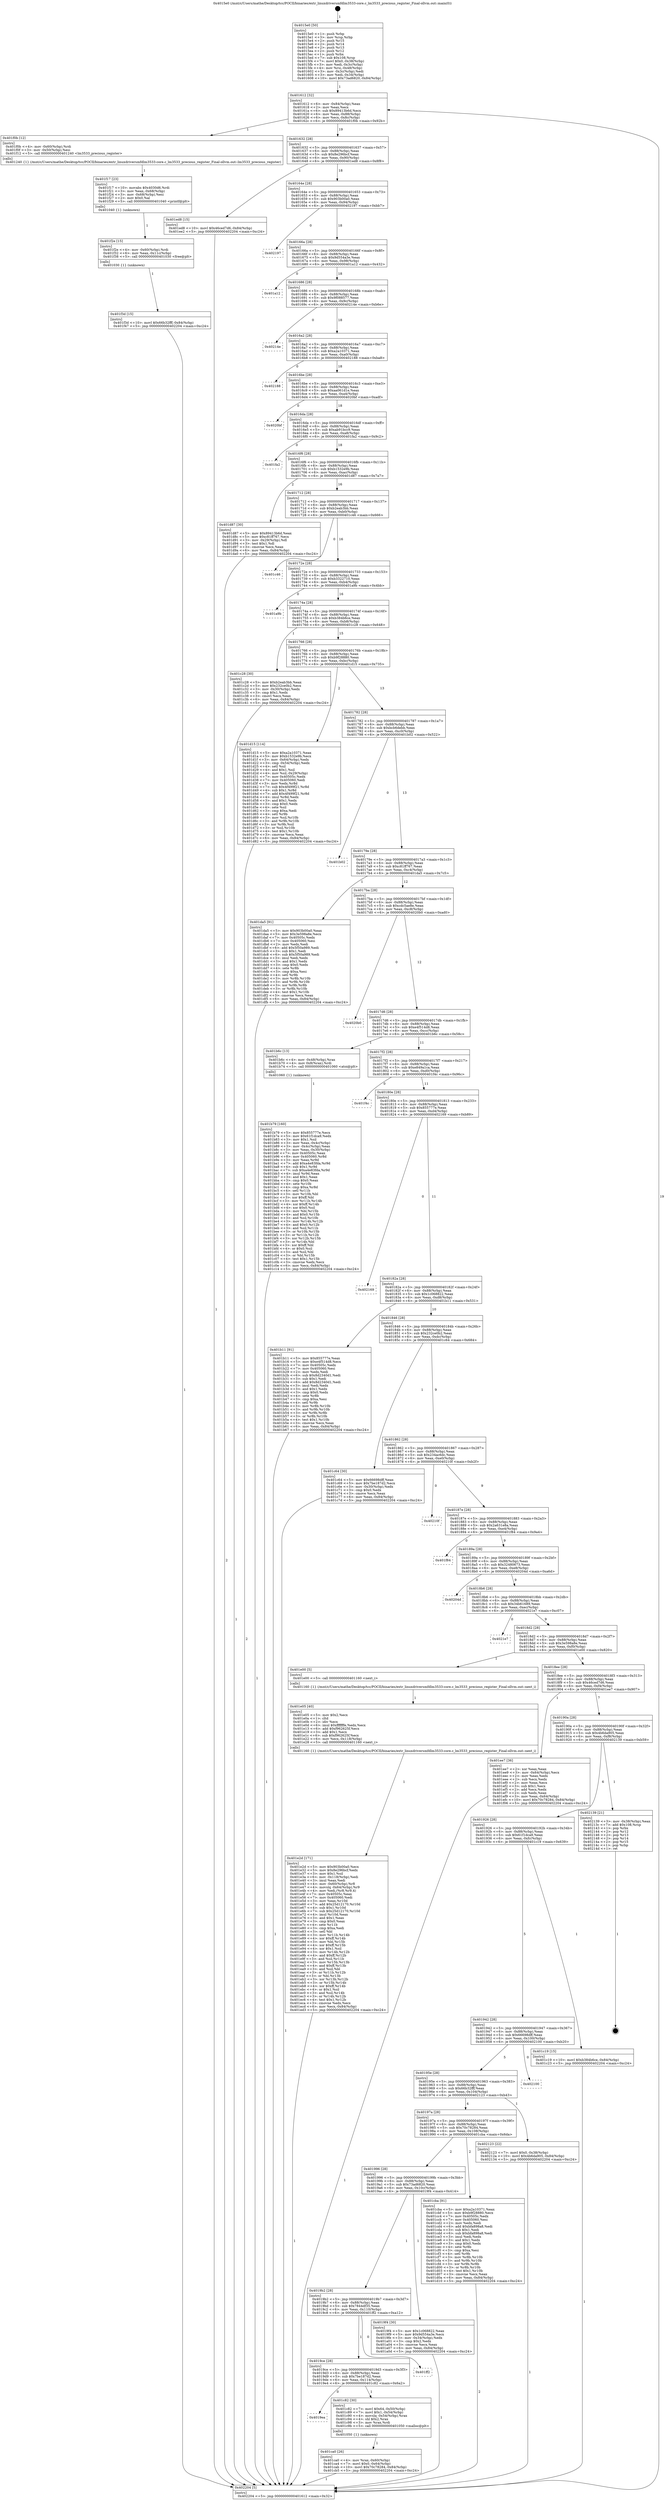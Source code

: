 digraph "0x4015e0" {
  label = "0x4015e0 (/mnt/c/Users/mathe/Desktop/tcc/POCII/binaries/extr_linuxdriversmfdlm3533-core.c_lm3533_precious_register_Final-ollvm.out::main(0))"
  labelloc = "t"
  node[shape=record]

  Entry [label="",width=0.3,height=0.3,shape=circle,fillcolor=black,style=filled]
  "0x401612" [label="{
     0x401612 [32]\l
     | [instrs]\l
     &nbsp;&nbsp;0x401612 \<+6\>: mov -0x84(%rbp),%eax\l
     &nbsp;&nbsp;0x401618 \<+2\>: mov %eax,%ecx\l
     &nbsp;&nbsp;0x40161a \<+6\>: sub $0x89413b6d,%ecx\l
     &nbsp;&nbsp;0x401620 \<+6\>: mov %eax,-0x88(%rbp)\l
     &nbsp;&nbsp;0x401626 \<+6\>: mov %ecx,-0x8c(%rbp)\l
     &nbsp;&nbsp;0x40162c \<+6\>: je 0000000000401f0b \<main+0x92b\>\l
  }"]
  "0x401f0b" [label="{
     0x401f0b [12]\l
     | [instrs]\l
     &nbsp;&nbsp;0x401f0b \<+4\>: mov -0x60(%rbp),%rdi\l
     &nbsp;&nbsp;0x401f0f \<+3\>: mov -0x50(%rbp),%esi\l
     &nbsp;&nbsp;0x401f12 \<+5\>: call 0000000000401240 \<lm3533_precious_register\>\l
     | [calls]\l
     &nbsp;&nbsp;0x401240 \{1\} (/mnt/c/Users/mathe/Desktop/tcc/POCII/binaries/extr_linuxdriversmfdlm3533-core.c_lm3533_precious_register_Final-ollvm.out::lm3533_precious_register)\l
  }"]
  "0x401632" [label="{
     0x401632 [28]\l
     | [instrs]\l
     &nbsp;&nbsp;0x401632 \<+5\>: jmp 0000000000401637 \<main+0x57\>\l
     &nbsp;&nbsp;0x401637 \<+6\>: mov -0x88(%rbp),%eax\l
     &nbsp;&nbsp;0x40163d \<+5\>: sub $0x8e296bcf,%eax\l
     &nbsp;&nbsp;0x401642 \<+6\>: mov %eax,-0x90(%rbp)\l
     &nbsp;&nbsp;0x401648 \<+6\>: je 0000000000401ed8 \<main+0x8f8\>\l
  }"]
  Exit [label="",width=0.3,height=0.3,shape=circle,fillcolor=black,style=filled,peripheries=2]
  "0x401ed8" [label="{
     0x401ed8 [15]\l
     | [instrs]\l
     &nbsp;&nbsp;0x401ed8 \<+10\>: movl $0x46ced7d6,-0x84(%rbp)\l
     &nbsp;&nbsp;0x401ee2 \<+5\>: jmp 0000000000402204 \<main+0xc24\>\l
  }"]
  "0x40164e" [label="{
     0x40164e [28]\l
     | [instrs]\l
     &nbsp;&nbsp;0x40164e \<+5\>: jmp 0000000000401653 \<main+0x73\>\l
     &nbsp;&nbsp;0x401653 \<+6\>: mov -0x88(%rbp),%eax\l
     &nbsp;&nbsp;0x401659 \<+5\>: sub $0x903b00a0,%eax\l
     &nbsp;&nbsp;0x40165e \<+6\>: mov %eax,-0x94(%rbp)\l
     &nbsp;&nbsp;0x401664 \<+6\>: je 0000000000402197 \<main+0xbb7\>\l
  }"]
  "0x401f3d" [label="{
     0x401f3d [15]\l
     | [instrs]\l
     &nbsp;&nbsp;0x401f3d \<+10\>: movl $0x66b32fff,-0x84(%rbp)\l
     &nbsp;&nbsp;0x401f47 \<+5\>: jmp 0000000000402204 \<main+0xc24\>\l
  }"]
  "0x402197" [label="{
     0x402197\l
  }", style=dashed]
  "0x40166a" [label="{
     0x40166a [28]\l
     | [instrs]\l
     &nbsp;&nbsp;0x40166a \<+5\>: jmp 000000000040166f \<main+0x8f\>\l
     &nbsp;&nbsp;0x40166f \<+6\>: mov -0x88(%rbp),%eax\l
     &nbsp;&nbsp;0x401675 \<+5\>: sub $0x9d554a3e,%eax\l
     &nbsp;&nbsp;0x40167a \<+6\>: mov %eax,-0x98(%rbp)\l
     &nbsp;&nbsp;0x401680 \<+6\>: je 0000000000401a12 \<main+0x432\>\l
  }"]
  "0x401f2e" [label="{
     0x401f2e [15]\l
     | [instrs]\l
     &nbsp;&nbsp;0x401f2e \<+4\>: mov -0x60(%rbp),%rdi\l
     &nbsp;&nbsp;0x401f32 \<+6\>: mov %eax,-0x11c(%rbp)\l
     &nbsp;&nbsp;0x401f38 \<+5\>: call 0000000000401030 \<free@plt\>\l
     | [calls]\l
     &nbsp;&nbsp;0x401030 \{1\} (unknown)\l
  }"]
  "0x401a12" [label="{
     0x401a12\l
  }", style=dashed]
  "0x401686" [label="{
     0x401686 [28]\l
     | [instrs]\l
     &nbsp;&nbsp;0x401686 \<+5\>: jmp 000000000040168b \<main+0xab\>\l
     &nbsp;&nbsp;0x40168b \<+6\>: mov -0x88(%rbp),%eax\l
     &nbsp;&nbsp;0x401691 \<+5\>: sub $0x9f088577,%eax\l
     &nbsp;&nbsp;0x401696 \<+6\>: mov %eax,-0x9c(%rbp)\l
     &nbsp;&nbsp;0x40169c \<+6\>: je 000000000040214e \<main+0xb6e\>\l
  }"]
  "0x401f17" [label="{
     0x401f17 [23]\l
     | [instrs]\l
     &nbsp;&nbsp;0x401f17 \<+10\>: movabs $0x4030d6,%rdi\l
     &nbsp;&nbsp;0x401f21 \<+3\>: mov %eax,-0x68(%rbp)\l
     &nbsp;&nbsp;0x401f24 \<+3\>: mov -0x68(%rbp),%esi\l
     &nbsp;&nbsp;0x401f27 \<+2\>: mov $0x0,%al\l
     &nbsp;&nbsp;0x401f29 \<+5\>: call 0000000000401040 \<printf@plt\>\l
     | [calls]\l
     &nbsp;&nbsp;0x401040 \{1\} (unknown)\l
  }"]
  "0x40214e" [label="{
     0x40214e\l
  }", style=dashed]
  "0x4016a2" [label="{
     0x4016a2 [28]\l
     | [instrs]\l
     &nbsp;&nbsp;0x4016a2 \<+5\>: jmp 00000000004016a7 \<main+0xc7\>\l
     &nbsp;&nbsp;0x4016a7 \<+6\>: mov -0x88(%rbp),%eax\l
     &nbsp;&nbsp;0x4016ad \<+5\>: sub $0xa2a10371,%eax\l
     &nbsp;&nbsp;0x4016b2 \<+6\>: mov %eax,-0xa0(%rbp)\l
     &nbsp;&nbsp;0x4016b8 \<+6\>: je 0000000000402188 \<main+0xba8\>\l
  }"]
  "0x401e2d" [label="{
     0x401e2d [171]\l
     | [instrs]\l
     &nbsp;&nbsp;0x401e2d \<+5\>: mov $0x903b00a0,%ecx\l
     &nbsp;&nbsp;0x401e32 \<+5\>: mov $0x8e296bcf,%edx\l
     &nbsp;&nbsp;0x401e37 \<+3\>: mov $0x1,%sil\l
     &nbsp;&nbsp;0x401e3a \<+6\>: mov -0x118(%rbp),%edi\l
     &nbsp;&nbsp;0x401e40 \<+3\>: imul %eax,%edi\l
     &nbsp;&nbsp;0x401e43 \<+4\>: mov -0x60(%rbp),%r8\l
     &nbsp;&nbsp;0x401e47 \<+4\>: movslq -0x64(%rbp),%r9\l
     &nbsp;&nbsp;0x401e4b \<+4\>: mov %edi,(%r8,%r9,4)\l
     &nbsp;&nbsp;0x401e4f \<+7\>: mov 0x40505c,%eax\l
     &nbsp;&nbsp;0x401e56 \<+7\>: mov 0x405060,%edi\l
     &nbsp;&nbsp;0x401e5d \<+3\>: mov %eax,%r10d\l
     &nbsp;&nbsp;0x401e60 \<+7\>: add $0x25d12170,%r10d\l
     &nbsp;&nbsp;0x401e67 \<+4\>: sub $0x1,%r10d\l
     &nbsp;&nbsp;0x401e6b \<+7\>: sub $0x25d12170,%r10d\l
     &nbsp;&nbsp;0x401e72 \<+4\>: imul %r10d,%eax\l
     &nbsp;&nbsp;0x401e76 \<+3\>: and $0x1,%eax\l
     &nbsp;&nbsp;0x401e79 \<+3\>: cmp $0x0,%eax\l
     &nbsp;&nbsp;0x401e7c \<+4\>: sete %r11b\l
     &nbsp;&nbsp;0x401e80 \<+3\>: cmp $0xa,%edi\l
     &nbsp;&nbsp;0x401e83 \<+3\>: setl %bl\l
     &nbsp;&nbsp;0x401e86 \<+3\>: mov %r11b,%r14b\l
     &nbsp;&nbsp;0x401e89 \<+4\>: xor $0xff,%r14b\l
     &nbsp;&nbsp;0x401e8d \<+3\>: mov %bl,%r15b\l
     &nbsp;&nbsp;0x401e90 \<+4\>: xor $0xff,%r15b\l
     &nbsp;&nbsp;0x401e94 \<+4\>: xor $0x1,%sil\l
     &nbsp;&nbsp;0x401e98 \<+3\>: mov %r14b,%r12b\l
     &nbsp;&nbsp;0x401e9b \<+4\>: and $0xff,%r12b\l
     &nbsp;&nbsp;0x401e9f \<+3\>: and %sil,%r11b\l
     &nbsp;&nbsp;0x401ea2 \<+3\>: mov %r15b,%r13b\l
     &nbsp;&nbsp;0x401ea5 \<+4\>: and $0xff,%r13b\l
     &nbsp;&nbsp;0x401ea9 \<+3\>: and %sil,%bl\l
     &nbsp;&nbsp;0x401eac \<+3\>: or %r11b,%r12b\l
     &nbsp;&nbsp;0x401eaf \<+3\>: or %bl,%r13b\l
     &nbsp;&nbsp;0x401eb2 \<+3\>: xor %r13b,%r12b\l
     &nbsp;&nbsp;0x401eb5 \<+3\>: or %r15b,%r14b\l
     &nbsp;&nbsp;0x401eb8 \<+4\>: xor $0xff,%r14b\l
     &nbsp;&nbsp;0x401ebc \<+4\>: or $0x1,%sil\l
     &nbsp;&nbsp;0x401ec0 \<+3\>: and %sil,%r14b\l
     &nbsp;&nbsp;0x401ec3 \<+3\>: or %r14b,%r12b\l
     &nbsp;&nbsp;0x401ec6 \<+4\>: test $0x1,%r12b\l
     &nbsp;&nbsp;0x401eca \<+3\>: cmovne %edx,%ecx\l
     &nbsp;&nbsp;0x401ecd \<+6\>: mov %ecx,-0x84(%rbp)\l
     &nbsp;&nbsp;0x401ed3 \<+5\>: jmp 0000000000402204 \<main+0xc24\>\l
  }"]
  "0x402188" [label="{
     0x402188\l
  }", style=dashed]
  "0x4016be" [label="{
     0x4016be [28]\l
     | [instrs]\l
     &nbsp;&nbsp;0x4016be \<+5\>: jmp 00000000004016c3 \<main+0xe3\>\l
     &nbsp;&nbsp;0x4016c3 \<+6\>: mov -0x88(%rbp),%eax\l
     &nbsp;&nbsp;0x4016c9 \<+5\>: sub $0xaa061d1e,%eax\l
     &nbsp;&nbsp;0x4016ce \<+6\>: mov %eax,-0xa4(%rbp)\l
     &nbsp;&nbsp;0x4016d4 \<+6\>: je 00000000004020bf \<main+0xadf\>\l
  }"]
  "0x401e05" [label="{
     0x401e05 [40]\l
     | [instrs]\l
     &nbsp;&nbsp;0x401e05 \<+5\>: mov $0x2,%ecx\l
     &nbsp;&nbsp;0x401e0a \<+1\>: cltd\l
     &nbsp;&nbsp;0x401e0b \<+2\>: idiv %ecx\l
     &nbsp;&nbsp;0x401e0d \<+6\>: imul $0xfffffffe,%edx,%ecx\l
     &nbsp;&nbsp;0x401e13 \<+6\>: add $0xf962625f,%ecx\l
     &nbsp;&nbsp;0x401e19 \<+3\>: add $0x1,%ecx\l
     &nbsp;&nbsp;0x401e1c \<+6\>: sub $0xf962625f,%ecx\l
     &nbsp;&nbsp;0x401e22 \<+6\>: mov %ecx,-0x118(%rbp)\l
     &nbsp;&nbsp;0x401e28 \<+5\>: call 0000000000401160 \<next_i\>\l
     | [calls]\l
     &nbsp;&nbsp;0x401160 \{1\} (/mnt/c/Users/mathe/Desktop/tcc/POCII/binaries/extr_linuxdriversmfdlm3533-core.c_lm3533_precious_register_Final-ollvm.out::next_i)\l
  }"]
  "0x4020bf" [label="{
     0x4020bf\l
  }", style=dashed]
  "0x4016da" [label="{
     0x4016da [28]\l
     | [instrs]\l
     &nbsp;&nbsp;0x4016da \<+5\>: jmp 00000000004016df \<main+0xff\>\l
     &nbsp;&nbsp;0x4016df \<+6\>: mov -0x88(%rbp),%eax\l
     &nbsp;&nbsp;0x4016e5 \<+5\>: sub $0xab91bcc9,%eax\l
     &nbsp;&nbsp;0x4016ea \<+6\>: mov %eax,-0xa8(%rbp)\l
     &nbsp;&nbsp;0x4016f0 \<+6\>: je 0000000000401fa2 \<main+0x9c2\>\l
  }"]
  "0x401ca0" [label="{
     0x401ca0 [26]\l
     | [instrs]\l
     &nbsp;&nbsp;0x401ca0 \<+4\>: mov %rax,-0x60(%rbp)\l
     &nbsp;&nbsp;0x401ca4 \<+7\>: movl $0x0,-0x64(%rbp)\l
     &nbsp;&nbsp;0x401cab \<+10\>: movl $0x70c78284,-0x84(%rbp)\l
     &nbsp;&nbsp;0x401cb5 \<+5\>: jmp 0000000000402204 \<main+0xc24\>\l
  }"]
  "0x401fa2" [label="{
     0x401fa2\l
  }", style=dashed]
  "0x4016f6" [label="{
     0x4016f6 [28]\l
     | [instrs]\l
     &nbsp;&nbsp;0x4016f6 \<+5\>: jmp 00000000004016fb \<main+0x11b\>\l
     &nbsp;&nbsp;0x4016fb \<+6\>: mov -0x88(%rbp),%eax\l
     &nbsp;&nbsp;0x401701 \<+5\>: sub $0xb1532e9b,%eax\l
     &nbsp;&nbsp;0x401706 \<+6\>: mov %eax,-0xac(%rbp)\l
     &nbsp;&nbsp;0x40170c \<+6\>: je 0000000000401d87 \<main+0x7a7\>\l
  }"]
  "0x4019ea" [label="{
     0x4019ea\l
  }", style=dashed]
  "0x401d87" [label="{
     0x401d87 [30]\l
     | [instrs]\l
     &nbsp;&nbsp;0x401d87 \<+5\>: mov $0x89413b6d,%eax\l
     &nbsp;&nbsp;0x401d8c \<+5\>: mov $0xc81ff767,%ecx\l
     &nbsp;&nbsp;0x401d91 \<+3\>: mov -0x29(%rbp),%dl\l
     &nbsp;&nbsp;0x401d94 \<+3\>: test $0x1,%dl\l
     &nbsp;&nbsp;0x401d97 \<+3\>: cmovne %ecx,%eax\l
     &nbsp;&nbsp;0x401d9a \<+6\>: mov %eax,-0x84(%rbp)\l
     &nbsp;&nbsp;0x401da0 \<+5\>: jmp 0000000000402204 \<main+0xc24\>\l
  }"]
  "0x401712" [label="{
     0x401712 [28]\l
     | [instrs]\l
     &nbsp;&nbsp;0x401712 \<+5\>: jmp 0000000000401717 \<main+0x137\>\l
     &nbsp;&nbsp;0x401717 \<+6\>: mov -0x88(%rbp),%eax\l
     &nbsp;&nbsp;0x40171d \<+5\>: sub $0xb2eab3bb,%eax\l
     &nbsp;&nbsp;0x401722 \<+6\>: mov %eax,-0xb0(%rbp)\l
     &nbsp;&nbsp;0x401728 \<+6\>: je 0000000000401c46 \<main+0x666\>\l
  }"]
  "0x401c82" [label="{
     0x401c82 [30]\l
     | [instrs]\l
     &nbsp;&nbsp;0x401c82 \<+7\>: movl $0x64,-0x50(%rbp)\l
     &nbsp;&nbsp;0x401c89 \<+7\>: movl $0x1,-0x54(%rbp)\l
     &nbsp;&nbsp;0x401c90 \<+4\>: movslq -0x54(%rbp),%rax\l
     &nbsp;&nbsp;0x401c94 \<+4\>: shl $0x2,%rax\l
     &nbsp;&nbsp;0x401c98 \<+3\>: mov %rax,%rdi\l
     &nbsp;&nbsp;0x401c9b \<+5\>: call 0000000000401050 \<malloc@plt\>\l
     | [calls]\l
     &nbsp;&nbsp;0x401050 \{1\} (unknown)\l
  }"]
  "0x401c46" [label="{
     0x401c46\l
  }", style=dashed]
  "0x40172e" [label="{
     0x40172e [28]\l
     | [instrs]\l
     &nbsp;&nbsp;0x40172e \<+5\>: jmp 0000000000401733 \<main+0x153\>\l
     &nbsp;&nbsp;0x401733 \<+6\>: mov -0x88(%rbp),%eax\l
     &nbsp;&nbsp;0x401739 \<+5\>: sub $0xb3322710,%eax\l
     &nbsp;&nbsp;0x40173e \<+6\>: mov %eax,-0xb4(%rbp)\l
     &nbsp;&nbsp;0x401744 \<+6\>: je 0000000000401a9b \<main+0x4bb\>\l
  }"]
  "0x4019ce" [label="{
     0x4019ce [28]\l
     | [instrs]\l
     &nbsp;&nbsp;0x4019ce \<+5\>: jmp 00000000004019d3 \<main+0x3f3\>\l
     &nbsp;&nbsp;0x4019d3 \<+6\>: mov -0x88(%rbp),%eax\l
     &nbsp;&nbsp;0x4019d9 \<+5\>: sub $0x7be187d2,%eax\l
     &nbsp;&nbsp;0x4019de \<+6\>: mov %eax,-0x114(%rbp)\l
     &nbsp;&nbsp;0x4019e4 \<+6\>: je 0000000000401c82 \<main+0x6a2\>\l
  }"]
  "0x401a9b" [label="{
     0x401a9b\l
  }", style=dashed]
  "0x40174a" [label="{
     0x40174a [28]\l
     | [instrs]\l
     &nbsp;&nbsp;0x40174a \<+5\>: jmp 000000000040174f \<main+0x16f\>\l
     &nbsp;&nbsp;0x40174f \<+6\>: mov -0x88(%rbp),%eax\l
     &nbsp;&nbsp;0x401755 \<+5\>: sub $0xb384b6ce,%eax\l
     &nbsp;&nbsp;0x40175a \<+6\>: mov %eax,-0xb8(%rbp)\l
     &nbsp;&nbsp;0x401760 \<+6\>: je 0000000000401c28 \<main+0x648\>\l
  }"]
  "0x401ff2" [label="{
     0x401ff2\l
  }", style=dashed]
  "0x401c28" [label="{
     0x401c28 [30]\l
     | [instrs]\l
     &nbsp;&nbsp;0x401c28 \<+5\>: mov $0xb2eab3bb,%eax\l
     &nbsp;&nbsp;0x401c2d \<+5\>: mov $0x232ce0b2,%ecx\l
     &nbsp;&nbsp;0x401c32 \<+3\>: mov -0x30(%rbp),%edx\l
     &nbsp;&nbsp;0x401c35 \<+3\>: cmp $0x1,%edx\l
     &nbsp;&nbsp;0x401c38 \<+3\>: cmovl %ecx,%eax\l
     &nbsp;&nbsp;0x401c3b \<+6\>: mov %eax,-0x84(%rbp)\l
     &nbsp;&nbsp;0x401c41 \<+5\>: jmp 0000000000402204 \<main+0xc24\>\l
  }"]
  "0x401766" [label="{
     0x401766 [28]\l
     | [instrs]\l
     &nbsp;&nbsp;0x401766 \<+5\>: jmp 000000000040176b \<main+0x18b\>\l
     &nbsp;&nbsp;0x40176b \<+6\>: mov -0x88(%rbp),%eax\l
     &nbsp;&nbsp;0x401771 \<+5\>: sub $0xb9f28880,%eax\l
     &nbsp;&nbsp;0x401776 \<+6\>: mov %eax,-0xbc(%rbp)\l
     &nbsp;&nbsp;0x40177c \<+6\>: je 0000000000401d15 \<main+0x735\>\l
  }"]
  "0x401b79" [label="{
     0x401b79 [160]\l
     | [instrs]\l
     &nbsp;&nbsp;0x401b79 \<+5\>: mov $0x855777e,%ecx\l
     &nbsp;&nbsp;0x401b7e \<+5\>: mov $0x61f1dca9,%edx\l
     &nbsp;&nbsp;0x401b83 \<+3\>: mov $0x1,%sil\l
     &nbsp;&nbsp;0x401b86 \<+3\>: mov %eax,-0x4c(%rbp)\l
     &nbsp;&nbsp;0x401b89 \<+3\>: mov -0x4c(%rbp),%eax\l
     &nbsp;&nbsp;0x401b8c \<+3\>: mov %eax,-0x30(%rbp)\l
     &nbsp;&nbsp;0x401b8f \<+7\>: mov 0x40505c,%eax\l
     &nbsp;&nbsp;0x401b96 \<+8\>: mov 0x405060,%r8d\l
     &nbsp;&nbsp;0x401b9e \<+3\>: mov %eax,%r9d\l
     &nbsp;&nbsp;0x401ba1 \<+7\>: add $0xa4e83fda,%r9d\l
     &nbsp;&nbsp;0x401ba8 \<+4\>: sub $0x1,%r9d\l
     &nbsp;&nbsp;0x401bac \<+7\>: sub $0xa4e83fda,%r9d\l
     &nbsp;&nbsp;0x401bb3 \<+4\>: imul %r9d,%eax\l
     &nbsp;&nbsp;0x401bb7 \<+3\>: and $0x1,%eax\l
     &nbsp;&nbsp;0x401bba \<+3\>: cmp $0x0,%eax\l
     &nbsp;&nbsp;0x401bbd \<+4\>: sete %r10b\l
     &nbsp;&nbsp;0x401bc1 \<+4\>: cmp $0xa,%r8d\l
     &nbsp;&nbsp;0x401bc5 \<+4\>: setl %r11b\l
     &nbsp;&nbsp;0x401bc9 \<+3\>: mov %r10b,%bl\l
     &nbsp;&nbsp;0x401bcc \<+3\>: xor $0xff,%bl\l
     &nbsp;&nbsp;0x401bcf \<+3\>: mov %r11b,%r14b\l
     &nbsp;&nbsp;0x401bd2 \<+4\>: xor $0xff,%r14b\l
     &nbsp;&nbsp;0x401bd6 \<+4\>: xor $0x0,%sil\l
     &nbsp;&nbsp;0x401bda \<+3\>: mov %bl,%r15b\l
     &nbsp;&nbsp;0x401bdd \<+4\>: and $0x0,%r15b\l
     &nbsp;&nbsp;0x401be1 \<+3\>: and %sil,%r10b\l
     &nbsp;&nbsp;0x401be4 \<+3\>: mov %r14b,%r12b\l
     &nbsp;&nbsp;0x401be7 \<+4\>: and $0x0,%r12b\l
     &nbsp;&nbsp;0x401beb \<+3\>: and %sil,%r11b\l
     &nbsp;&nbsp;0x401bee \<+3\>: or %r10b,%r15b\l
     &nbsp;&nbsp;0x401bf1 \<+3\>: or %r11b,%r12b\l
     &nbsp;&nbsp;0x401bf4 \<+3\>: xor %r12b,%r15b\l
     &nbsp;&nbsp;0x401bf7 \<+3\>: or %r14b,%bl\l
     &nbsp;&nbsp;0x401bfa \<+3\>: xor $0xff,%bl\l
     &nbsp;&nbsp;0x401bfd \<+4\>: or $0x0,%sil\l
     &nbsp;&nbsp;0x401c01 \<+3\>: and %sil,%bl\l
     &nbsp;&nbsp;0x401c04 \<+3\>: or %bl,%r15b\l
     &nbsp;&nbsp;0x401c07 \<+4\>: test $0x1,%r15b\l
     &nbsp;&nbsp;0x401c0b \<+3\>: cmovne %edx,%ecx\l
     &nbsp;&nbsp;0x401c0e \<+6\>: mov %ecx,-0x84(%rbp)\l
     &nbsp;&nbsp;0x401c14 \<+5\>: jmp 0000000000402204 \<main+0xc24\>\l
  }"]
  "0x401d15" [label="{
     0x401d15 [114]\l
     | [instrs]\l
     &nbsp;&nbsp;0x401d15 \<+5\>: mov $0xa2a10371,%eax\l
     &nbsp;&nbsp;0x401d1a \<+5\>: mov $0xb1532e9b,%ecx\l
     &nbsp;&nbsp;0x401d1f \<+3\>: mov -0x64(%rbp),%edx\l
     &nbsp;&nbsp;0x401d22 \<+3\>: cmp -0x54(%rbp),%edx\l
     &nbsp;&nbsp;0x401d25 \<+4\>: setl %sil\l
     &nbsp;&nbsp;0x401d29 \<+4\>: and $0x1,%sil\l
     &nbsp;&nbsp;0x401d2d \<+4\>: mov %sil,-0x29(%rbp)\l
     &nbsp;&nbsp;0x401d31 \<+7\>: mov 0x40505c,%edx\l
     &nbsp;&nbsp;0x401d38 \<+7\>: mov 0x405060,%edi\l
     &nbsp;&nbsp;0x401d3f \<+3\>: mov %edx,%r8d\l
     &nbsp;&nbsp;0x401d42 \<+7\>: sub $0x4f499f21,%r8d\l
     &nbsp;&nbsp;0x401d49 \<+4\>: sub $0x1,%r8d\l
     &nbsp;&nbsp;0x401d4d \<+7\>: add $0x4f499f21,%r8d\l
     &nbsp;&nbsp;0x401d54 \<+4\>: imul %r8d,%edx\l
     &nbsp;&nbsp;0x401d58 \<+3\>: and $0x1,%edx\l
     &nbsp;&nbsp;0x401d5b \<+3\>: cmp $0x0,%edx\l
     &nbsp;&nbsp;0x401d5e \<+4\>: sete %sil\l
     &nbsp;&nbsp;0x401d62 \<+3\>: cmp $0xa,%edi\l
     &nbsp;&nbsp;0x401d65 \<+4\>: setl %r9b\l
     &nbsp;&nbsp;0x401d69 \<+3\>: mov %sil,%r10b\l
     &nbsp;&nbsp;0x401d6c \<+3\>: and %r9b,%r10b\l
     &nbsp;&nbsp;0x401d6f \<+3\>: xor %r9b,%sil\l
     &nbsp;&nbsp;0x401d72 \<+3\>: or %sil,%r10b\l
     &nbsp;&nbsp;0x401d75 \<+4\>: test $0x1,%r10b\l
     &nbsp;&nbsp;0x401d79 \<+3\>: cmovne %ecx,%eax\l
     &nbsp;&nbsp;0x401d7c \<+6\>: mov %eax,-0x84(%rbp)\l
     &nbsp;&nbsp;0x401d82 \<+5\>: jmp 0000000000402204 \<main+0xc24\>\l
  }"]
  "0x401782" [label="{
     0x401782 [28]\l
     | [instrs]\l
     &nbsp;&nbsp;0x401782 \<+5\>: jmp 0000000000401787 \<main+0x1a7\>\l
     &nbsp;&nbsp;0x401787 \<+6\>: mov -0x88(%rbp),%eax\l
     &nbsp;&nbsp;0x40178d \<+5\>: sub $0xbcb6debb,%eax\l
     &nbsp;&nbsp;0x401792 \<+6\>: mov %eax,-0xc0(%rbp)\l
     &nbsp;&nbsp;0x401798 \<+6\>: je 0000000000401b02 \<main+0x522\>\l
  }"]
  "0x4015e0" [label="{
     0x4015e0 [50]\l
     | [instrs]\l
     &nbsp;&nbsp;0x4015e0 \<+1\>: push %rbp\l
     &nbsp;&nbsp;0x4015e1 \<+3\>: mov %rsp,%rbp\l
     &nbsp;&nbsp;0x4015e4 \<+2\>: push %r15\l
     &nbsp;&nbsp;0x4015e6 \<+2\>: push %r14\l
     &nbsp;&nbsp;0x4015e8 \<+2\>: push %r13\l
     &nbsp;&nbsp;0x4015ea \<+2\>: push %r12\l
     &nbsp;&nbsp;0x4015ec \<+1\>: push %rbx\l
     &nbsp;&nbsp;0x4015ed \<+7\>: sub $0x108,%rsp\l
     &nbsp;&nbsp;0x4015f4 \<+7\>: movl $0x0,-0x38(%rbp)\l
     &nbsp;&nbsp;0x4015fb \<+3\>: mov %edi,-0x3c(%rbp)\l
     &nbsp;&nbsp;0x4015fe \<+4\>: mov %rsi,-0x48(%rbp)\l
     &nbsp;&nbsp;0x401602 \<+3\>: mov -0x3c(%rbp),%edi\l
     &nbsp;&nbsp;0x401605 \<+3\>: mov %edi,-0x34(%rbp)\l
     &nbsp;&nbsp;0x401608 \<+10\>: movl $0x73ad6820,-0x84(%rbp)\l
  }"]
  "0x401b02" [label="{
     0x401b02\l
  }", style=dashed]
  "0x40179e" [label="{
     0x40179e [28]\l
     | [instrs]\l
     &nbsp;&nbsp;0x40179e \<+5\>: jmp 00000000004017a3 \<main+0x1c3\>\l
     &nbsp;&nbsp;0x4017a3 \<+6\>: mov -0x88(%rbp),%eax\l
     &nbsp;&nbsp;0x4017a9 \<+5\>: sub $0xc81ff767,%eax\l
     &nbsp;&nbsp;0x4017ae \<+6\>: mov %eax,-0xc4(%rbp)\l
     &nbsp;&nbsp;0x4017b4 \<+6\>: je 0000000000401da5 \<main+0x7c5\>\l
  }"]
  "0x402204" [label="{
     0x402204 [5]\l
     | [instrs]\l
     &nbsp;&nbsp;0x402204 \<+5\>: jmp 0000000000401612 \<main+0x32\>\l
  }"]
  "0x401da5" [label="{
     0x401da5 [91]\l
     | [instrs]\l
     &nbsp;&nbsp;0x401da5 \<+5\>: mov $0x903b00a0,%eax\l
     &nbsp;&nbsp;0x401daa \<+5\>: mov $0x3e598a8e,%ecx\l
     &nbsp;&nbsp;0x401daf \<+7\>: mov 0x40505c,%edx\l
     &nbsp;&nbsp;0x401db6 \<+7\>: mov 0x405060,%esi\l
     &nbsp;&nbsp;0x401dbd \<+2\>: mov %edx,%edi\l
     &nbsp;&nbsp;0x401dbf \<+6\>: add $0x5f50a989,%edi\l
     &nbsp;&nbsp;0x401dc5 \<+3\>: sub $0x1,%edi\l
     &nbsp;&nbsp;0x401dc8 \<+6\>: sub $0x5f50a989,%edi\l
     &nbsp;&nbsp;0x401dce \<+3\>: imul %edi,%edx\l
     &nbsp;&nbsp;0x401dd1 \<+3\>: and $0x1,%edx\l
     &nbsp;&nbsp;0x401dd4 \<+3\>: cmp $0x0,%edx\l
     &nbsp;&nbsp;0x401dd7 \<+4\>: sete %r8b\l
     &nbsp;&nbsp;0x401ddb \<+3\>: cmp $0xa,%esi\l
     &nbsp;&nbsp;0x401dde \<+4\>: setl %r9b\l
     &nbsp;&nbsp;0x401de2 \<+3\>: mov %r8b,%r10b\l
     &nbsp;&nbsp;0x401de5 \<+3\>: and %r9b,%r10b\l
     &nbsp;&nbsp;0x401de8 \<+3\>: xor %r9b,%r8b\l
     &nbsp;&nbsp;0x401deb \<+3\>: or %r8b,%r10b\l
     &nbsp;&nbsp;0x401dee \<+4\>: test $0x1,%r10b\l
     &nbsp;&nbsp;0x401df2 \<+3\>: cmovne %ecx,%eax\l
     &nbsp;&nbsp;0x401df5 \<+6\>: mov %eax,-0x84(%rbp)\l
     &nbsp;&nbsp;0x401dfb \<+5\>: jmp 0000000000402204 \<main+0xc24\>\l
  }"]
  "0x4017ba" [label="{
     0x4017ba [28]\l
     | [instrs]\l
     &nbsp;&nbsp;0x4017ba \<+5\>: jmp 00000000004017bf \<main+0x1df\>\l
     &nbsp;&nbsp;0x4017bf \<+6\>: mov -0x88(%rbp),%eax\l
     &nbsp;&nbsp;0x4017c5 \<+5\>: sub $0xcdc5ae8e,%eax\l
     &nbsp;&nbsp;0x4017ca \<+6\>: mov %eax,-0xc8(%rbp)\l
     &nbsp;&nbsp;0x4017d0 \<+6\>: je 00000000004020b0 \<main+0xad0\>\l
  }"]
  "0x4019b2" [label="{
     0x4019b2 [28]\l
     | [instrs]\l
     &nbsp;&nbsp;0x4019b2 \<+5\>: jmp 00000000004019b7 \<main+0x3d7\>\l
     &nbsp;&nbsp;0x4019b7 \<+6\>: mov -0x88(%rbp),%eax\l
     &nbsp;&nbsp;0x4019bd \<+5\>: sub $0x7844df35,%eax\l
     &nbsp;&nbsp;0x4019c2 \<+6\>: mov %eax,-0x110(%rbp)\l
     &nbsp;&nbsp;0x4019c8 \<+6\>: je 0000000000401ff2 \<main+0xa12\>\l
  }"]
  "0x4020b0" [label="{
     0x4020b0\l
  }", style=dashed]
  "0x4017d6" [label="{
     0x4017d6 [28]\l
     | [instrs]\l
     &nbsp;&nbsp;0x4017d6 \<+5\>: jmp 00000000004017db \<main+0x1fb\>\l
     &nbsp;&nbsp;0x4017db \<+6\>: mov -0x88(%rbp),%eax\l
     &nbsp;&nbsp;0x4017e1 \<+5\>: sub $0xe4f514d8,%eax\l
     &nbsp;&nbsp;0x4017e6 \<+6\>: mov %eax,-0xcc(%rbp)\l
     &nbsp;&nbsp;0x4017ec \<+6\>: je 0000000000401b6c \<main+0x58c\>\l
  }"]
  "0x4019f4" [label="{
     0x4019f4 [30]\l
     | [instrs]\l
     &nbsp;&nbsp;0x4019f4 \<+5\>: mov $0x1c068822,%eax\l
     &nbsp;&nbsp;0x4019f9 \<+5\>: mov $0x9d554a3e,%ecx\l
     &nbsp;&nbsp;0x4019fe \<+3\>: mov -0x34(%rbp),%edx\l
     &nbsp;&nbsp;0x401a01 \<+3\>: cmp $0x2,%edx\l
     &nbsp;&nbsp;0x401a04 \<+3\>: cmovne %ecx,%eax\l
     &nbsp;&nbsp;0x401a07 \<+6\>: mov %eax,-0x84(%rbp)\l
     &nbsp;&nbsp;0x401a0d \<+5\>: jmp 0000000000402204 \<main+0xc24\>\l
  }"]
  "0x401b6c" [label="{
     0x401b6c [13]\l
     | [instrs]\l
     &nbsp;&nbsp;0x401b6c \<+4\>: mov -0x48(%rbp),%rax\l
     &nbsp;&nbsp;0x401b70 \<+4\>: mov 0x8(%rax),%rdi\l
     &nbsp;&nbsp;0x401b74 \<+5\>: call 0000000000401060 \<atoi@plt\>\l
     | [calls]\l
     &nbsp;&nbsp;0x401060 \{1\} (unknown)\l
  }"]
  "0x4017f2" [label="{
     0x4017f2 [28]\l
     | [instrs]\l
     &nbsp;&nbsp;0x4017f2 \<+5\>: jmp 00000000004017f7 \<main+0x217\>\l
     &nbsp;&nbsp;0x4017f7 \<+6\>: mov -0x88(%rbp),%eax\l
     &nbsp;&nbsp;0x4017fd \<+5\>: sub $0xe849a1ca,%eax\l
     &nbsp;&nbsp;0x401802 \<+6\>: mov %eax,-0xd0(%rbp)\l
     &nbsp;&nbsp;0x401808 \<+6\>: je 0000000000401f4c \<main+0x96c\>\l
  }"]
  "0x401996" [label="{
     0x401996 [28]\l
     | [instrs]\l
     &nbsp;&nbsp;0x401996 \<+5\>: jmp 000000000040199b \<main+0x3bb\>\l
     &nbsp;&nbsp;0x40199b \<+6\>: mov -0x88(%rbp),%eax\l
     &nbsp;&nbsp;0x4019a1 \<+5\>: sub $0x73ad6820,%eax\l
     &nbsp;&nbsp;0x4019a6 \<+6\>: mov %eax,-0x10c(%rbp)\l
     &nbsp;&nbsp;0x4019ac \<+6\>: je 00000000004019f4 \<main+0x414\>\l
  }"]
  "0x401f4c" [label="{
     0x401f4c\l
  }", style=dashed]
  "0x40180e" [label="{
     0x40180e [28]\l
     | [instrs]\l
     &nbsp;&nbsp;0x40180e \<+5\>: jmp 0000000000401813 \<main+0x233\>\l
     &nbsp;&nbsp;0x401813 \<+6\>: mov -0x88(%rbp),%eax\l
     &nbsp;&nbsp;0x401819 \<+5\>: sub $0x855777e,%eax\l
     &nbsp;&nbsp;0x40181e \<+6\>: mov %eax,-0xd4(%rbp)\l
     &nbsp;&nbsp;0x401824 \<+6\>: je 0000000000402169 \<main+0xb89\>\l
  }"]
  "0x401cba" [label="{
     0x401cba [91]\l
     | [instrs]\l
     &nbsp;&nbsp;0x401cba \<+5\>: mov $0xa2a10371,%eax\l
     &nbsp;&nbsp;0x401cbf \<+5\>: mov $0xb9f28880,%ecx\l
     &nbsp;&nbsp;0x401cc4 \<+7\>: mov 0x40505c,%edx\l
     &nbsp;&nbsp;0x401ccb \<+7\>: mov 0x405060,%esi\l
     &nbsp;&nbsp;0x401cd2 \<+2\>: mov %edx,%edi\l
     &nbsp;&nbsp;0x401cd4 \<+6\>: add $0xbfa898a8,%edi\l
     &nbsp;&nbsp;0x401cda \<+3\>: sub $0x1,%edi\l
     &nbsp;&nbsp;0x401cdd \<+6\>: sub $0xbfa898a8,%edi\l
     &nbsp;&nbsp;0x401ce3 \<+3\>: imul %edi,%edx\l
     &nbsp;&nbsp;0x401ce6 \<+3\>: and $0x1,%edx\l
     &nbsp;&nbsp;0x401ce9 \<+3\>: cmp $0x0,%edx\l
     &nbsp;&nbsp;0x401cec \<+4\>: sete %r8b\l
     &nbsp;&nbsp;0x401cf0 \<+3\>: cmp $0xa,%esi\l
     &nbsp;&nbsp;0x401cf3 \<+4\>: setl %r9b\l
     &nbsp;&nbsp;0x401cf7 \<+3\>: mov %r8b,%r10b\l
     &nbsp;&nbsp;0x401cfa \<+3\>: and %r9b,%r10b\l
     &nbsp;&nbsp;0x401cfd \<+3\>: xor %r9b,%r8b\l
     &nbsp;&nbsp;0x401d00 \<+3\>: or %r8b,%r10b\l
     &nbsp;&nbsp;0x401d03 \<+4\>: test $0x1,%r10b\l
     &nbsp;&nbsp;0x401d07 \<+3\>: cmovne %ecx,%eax\l
     &nbsp;&nbsp;0x401d0a \<+6\>: mov %eax,-0x84(%rbp)\l
     &nbsp;&nbsp;0x401d10 \<+5\>: jmp 0000000000402204 \<main+0xc24\>\l
  }"]
  "0x402169" [label="{
     0x402169\l
  }", style=dashed]
  "0x40182a" [label="{
     0x40182a [28]\l
     | [instrs]\l
     &nbsp;&nbsp;0x40182a \<+5\>: jmp 000000000040182f \<main+0x24f\>\l
     &nbsp;&nbsp;0x40182f \<+6\>: mov -0x88(%rbp),%eax\l
     &nbsp;&nbsp;0x401835 \<+5\>: sub $0x1c068822,%eax\l
     &nbsp;&nbsp;0x40183a \<+6\>: mov %eax,-0xd8(%rbp)\l
     &nbsp;&nbsp;0x401840 \<+6\>: je 0000000000401b11 \<main+0x531\>\l
  }"]
  "0x40197a" [label="{
     0x40197a [28]\l
     | [instrs]\l
     &nbsp;&nbsp;0x40197a \<+5\>: jmp 000000000040197f \<main+0x39f\>\l
     &nbsp;&nbsp;0x40197f \<+6\>: mov -0x88(%rbp),%eax\l
     &nbsp;&nbsp;0x401985 \<+5\>: sub $0x70c78284,%eax\l
     &nbsp;&nbsp;0x40198a \<+6\>: mov %eax,-0x108(%rbp)\l
     &nbsp;&nbsp;0x401990 \<+6\>: je 0000000000401cba \<main+0x6da\>\l
  }"]
  "0x401b11" [label="{
     0x401b11 [91]\l
     | [instrs]\l
     &nbsp;&nbsp;0x401b11 \<+5\>: mov $0x855777e,%eax\l
     &nbsp;&nbsp;0x401b16 \<+5\>: mov $0xe4f514d8,%ecx\l
     &nbsp;&nbsp;0x401b1b \<+7\>: mov 0x40505c,%edx\l
     &nbsp;&nbsp;0x401b22 \<+7\>: mov 0x405060,%esi\l
     &nbsp;&nbsp;0x401b29 \<+2\>: mov %edx,%edi\l
     &nbsp;&nbsp;0x401b2b \<+6\>: sub $0x8d2340d1,%edi\l
     &nbsp;&nbsp;0x401b31 \<+3\>: sub $0x1,%edi\l
     &nbsp;&nbsp;0x401b34 \<+6\>: add $0x8d2340d1,%edi\l
     &nbsp;&nbsp;0x401b3a \<+3\>: imul %edi,%edx\l
     &nbsp;&nbsp;0x401b3d \<+3\>: and $0x1,%edx\l
     &nbsp;&nbsp;0x401b40 \<+3\>: cmp $0x0,%edx\l
     &nbsp;&nbsp;0x401b43 \<+4\>: sete %r8b\l
     &nbsp;&nbsp;0x401b47 \<+3\>: cmp $0xa,%esi\l
     &nbsp;&nbsp;0x401b4a \<+4\>: setl %r9b\l
     &nbsp;&nbsp;0x401b4e \<+3\>: mov %r8b,%r10b\l
     &nbsp;&nbsp;0x401b51 \<+3\>: and %r9b,%r10b\l
     &nbsp;&nbsp;0x401b54 \<+3\>: xor %r9b,%r8b\l
     &nbsp;&nbsp;0x401b57 \<+3\>: or %r8b,%r10b\l
     &nbsp;&nbsp;0x401b5a \<+4\>: test $0x1,%r10b\l
     &nbsp;&nbsp;0x401b5e \<+3\>: cmovne %ecx,%eax\l
     &nbsp;&nbsp;0x401b61 \<+6\>: mov %eax,-0x84(%rbp)\l
     &nbsp;&nbsp;0x401b67 \<+5\>: jmp 0000000000402204 \<main+0xc24\>\l
  }"]
  "0x401846" [label="{
     0x401846 [28]\l
     | [instrs]\l
     &nbsp;&nbsp;0x401846 \<+5\>: jmp 000000000040184b \<main+0x26b\>\l
     &nbsp;&nbsp;0x40184b \<+6\>: mov -0x88(%rbp),%eax\l
     &nbsp;&nbsp;0x401851 \<+5\>: sub $0x232ce0b2,%eax\l
     &nbsp;&nbsp;0x401856 \<+6\>: mov %eax,-0xdc(%rbp)\l
     &nbsp;&nbsp;0x40185c \<+6\>: je 0000000000401c64 \<main+0x684\>\l
  }"]
  "0x402123" [label="{
     0x402123 [22]\l
     | [instrs]\l
     &nbsp;&nbsp;0x402123 \<+7\>: movl $0x0,-0x38(%rbp)\l
     &nbsp;&nbsp;0x40212a \<+10\>: movl $0x4b6da905,-0x84(%rbp)\l
     &nbsp;&nbsp;0x402134 \<+5\>: jmp 0000000000402204 \<main+0xc24\>\l
  }"]
  "0x401c64" [label="{
     0x401c64 [30]\l
     | [instrs]\l
     &nbsp;&nbsp;0x401c64 \<+5\>: mov $0x66698dff,%eax\l
     &nbsp;&nbsp;0x401c69 \<+5\>: mov $0x7be187d2,%ecx\l
     &nbsp;&nbsp;0x401c6e \<+3\>: mov -0x30(%rbp),%edx\l
     &nbsp;&nbsp;0x401c71 \<+3\>: cmp $0x0,%edx\l
     &nbsp;&nbsp;0x401c74 \<+3\>: cmove %ecx,%eax\l
     &nbsp;&nbsp;0x401c77 \<+6\>: mov %eax,-0x84(%rbp)\l
     &nbsp;&nbsp;0x401c7d \<+5\>: jmp 0000000000402204 \<main+0xc24\>\l
  }"]
  "0x401862" [label="{
     0x401862 [28]\l
     | [instrs]\l
     &nbsp;&nbsp;0x401862 \<+5\>: jmp 0000000000401867 \<main+0x287\>\l
     &nbsp;&nbsp;0x401867 \<+6\>: mov -0x88(%rbp),%eax\l
     &nbsp;&nbsp;0x40186d \<+5\>: sub $0x234ac6dc,%eax\l
     &nbsp;&nbsp;0x401872 \<+6\>: mov %eax,-0xe0(%rbp)\l
     &nbsp;&nbsp;0x401878 \<+6\>: je 000000000040210f \<main+0xb2f\>\l
  }"]
  "0x40195e" [label="{
     0x40195e [28]\l
     | [instrs]\l
     &nbsp;&nbsp;0x40195e \<+5\>: jmp 0000000000401963 \<main+0x383\>\l
     &nbsp;&nbsp;0x401963 \<+6\>: mov -0x88(%rbp),%eax\l
     &nbsp;&nbsp;0x401969 \<+5\>: sub $0x66b32fff,%eax\l
     &nbsp;&nbsp;0x40196e \<+6\>: mov %eax,-0x104(%rbp)\l
     &nbsp;&nbsp;0x401974 \<+6\>: je 0000000000402123 \<main+0xb43\>\l
  }"]
  "0x40210f" [label="{
     0x40210f\l
  }", style=dashed]
  "0x40187e" [label="{
     0x40187e [28]\l
     | [instrs]\l
     &nbsp;&nbsp;0x40187e \<+5\>: jmp 0000000000401883 \<main+0x2a3\>\l
     &nbsp;&nbsp;0x401883 \<+6\>: mov -0x88(%rbp),%eax\l
     &nbsp;&nbsp;0x401889 \<+5\>: sub $0x2a631e8a,%eax\l
     &nbsp;&nbsp;0x40188e \<+6\>: mov %eax,-0xe4(%rbp)\l
     &nbsp;&nbsp;0x401894 \<+6\>: je 0000000000401f84 \<main+0x9a4\>\l
  }"]
  "0x402100" [label="{
     0x402100\l
  }", style=dashed]
  "0x401f84" [label="{
     0x401f84\l
  }", style=dashed]
  "0x40189a" [label="{
     0x40189a [28]\l
     | [instrs]\l
     &nbsp;&nbsp;0x40189a \<+5\>: jmp 000000000040189f \<main+0x2bf\>\l
     &nbsp;&nbsp;0x40189f \<+6\>: mov -0x88(%rbp),%eax\l
     &nbsp;&nbsp;0x4018a5 \<+5\>: sub $0x32480673,%eax\l
     &nbsp;&nbsp;0x4018aa \<+6\>: mov %eax,-0xe8(%rbp)\l
     &nbsp;&nbsp;0x4018b0 \<+6\>: je 000000000040204d \<main+0xa6d\>\l
  }"]
  "0x401942" [label="{
     0x401942 [28]\l
     | [instrs]\l
     &nbsp;&nbsp;0x401942 \<+5\>: jmp 0000000000401947 \<main+0x367\>\l
     &nbsp;&nbsp;0x401947 \<+6\>: mov -0x88(%rbp),%eax\l
     &nbsp;&nbsp;0x40194d \<+5\>: sub $0x66698dff,%eax\l
     &nbsp;&nbsp;0x401952 \<+6\>: mov %eax,-0x100(%rbp)\l
     &nbsp;&nbsp;0x401958 \<+6\>: je 0000000000402100 \<main+0xb20\>\l
  }"]
  "0x40204d" [label="{
     0x40204d\l
  }", style=dashed]
  "0x4018b6" [label="{
     0x4018b6 [28]\l
     | [instrs]\l
     &nbsp;&nbsp;0x4018b6 \<+5\>: jmp 00000000004018bb \<main+0x2db\>\l
     &nbsp;&nbsp;0x4018bb \<+6\>: mov -0x88(%rbp),%eax\l
     &nbsp;&nbsp;0x4018c1 \<+5\>: sub $0x34b61689,%eax\l
     &nbsp;&nbsp;0x4018c6 \<+6\>: mov %eax,-0xec(%rbp)\l
     &nbsp;&nbsp;0x4018cc \<+6\>: je 00000000004021e7 \<main+0xc07\>\l
  }"]
  "0x401c19" [label="{
     0x401c19 [15]\l
     | [instrs]\l
     &nbsp;&nbsp;0x401c19 \<+10\>: movl $0xb384b6ce,-0x84(%rbp)\l
     &nbsp;&nbsp;0x401c23 \<+5\>: jmp 0000000000402204 \<main+0xc24\>\l
  }"]
  "0x4021e7" [label="{
     0x4021e7\l
  }", style=dashed]
  "0x4018d2" [label="{
     0x4018d2 [28]\l
     | [instrs]\l
     &nbsp;&nbsp;0x4018d2 \<+5\>: jmp 00000000004018d7 \<main+0x2f7\>\l
     &nbsp;&nbsp;0x4018d7 \<+6\>: mov -0x88(%rbp),%eax\l
     &nbsp;&nbsp;0x4018dd \<+5\>: sub $0x3e598a8e,%eax\l
     &nbsp;&nbsp;0x4018e2 \<+6\>: mov %eax,-0xf0(%rbp)\l
     &nbsp;&nbsp;0x4018e8 \<+6\>: je 0000000000401e00 \<main+0x820\>\l
  }"]
  "0x401926" [label="{
     0x401926 [28]\l
     | [instrs]\l
     &nbsp;&nbsp;0x401926 \<+5\>: jmp 000000000040192b \<main+0x34b\>\l
     &nbsp;&nbsp;0x40192b \<+6\>: mov -0x88(%rbp),%eax\l
     &nbsp;&nbsp;0x401931 \<+5\>: sub $0x61f1dca9,%eax\l
     &nbsp;&nbsp;0x401936 \<+6\>: mov %eax,-0xfc(%rbp)\l
     &nbsp;&nbsp;0x40193c \<+6\>: je 0000000000401c19 \<main+0x639\>\l
  }"]
  "0x401e00" [label="{
     0x401e00 [5]\l
     | [instrs]\l
     &nbsp;&nbsp;0x401e00 \<+5\>: call 0000000000401160 \<next_i\>\l
     | [calls]\l
     &nbsp;&nbsp;0x401160 \{1\} (/mnt/c/Users/mathe/Desktop/tcc/POCII/binaries/extr_linuxdriversmfdlm3533-core.c_lm3533_precious_register_Final-ollvm.out::next_i)\l
  }"]
  "0x4018ee" [label="{
     0x4018ee [28]\l
     | [instrs]\l
     &nbsp;&nbsp;0x4018ee \<+5\>: jmp 00000000004018f3 \<main+0x313\>\l
     &nbsp;&nbsp;0x4018f3 \<+6\>: mov -0x88(%rbp),%eax\l
     &nbsp;&nbsp;0x4018f9 \<+5\>: sub $0x46ced7d6,%eax\l
     &nbsp;&nbsp;0x4018fe \<+6\>: mov %eax,-0xf4(%rbp)\l
     &nbsp;&nbsp;0x401904 \<+6\>: je 0000000000401ee7 \<main+0x907\>\l
  }"]
  "0x402139" [label="{
     0x402139 [21]\l
     | [instrs]\l
     &nbsp;&nbsp;0x402139 \<+3\>: mov -0x38(%rbp),%eax\l
     &nbsp;&nbsp;0x40213c \<+7\>: add $0x108,%rsp\l
     &nbsp;&nbsp;0x402143 \<+1\>: pop %rbx\l
     &nbsp;&nbsp;0x402144 \<+2\>: pop %r12\l
     &nbsp;&nbsp;0x402146 \<+2\>: pop %r13\l
     &nbsp;&nbsp;0x402148 \<+2\>: pop %r14\l
     &nbsp;&nbsp;0x40214a \<+2\>: pop %r15\l
     &nbsp;&nbsp;0x40214c \<+1\>: pop %rbp\l
     &nbsp;&nbsp;0x40214d \<+1\>: ret\l
  }"]
  "0x401ee7" [label="{
     0x401ee7 [36]\l
     | [instrs]\l
     &nbsp;&nbsp;0x401ee7 \<+2\>: xor %eax,%eax\l
     &nbsp;&nbsp;0x401ee9 \<+3\>: mov -0x64(%rbp),%ecx\l
     &nbsp;&nbsp;0x401eec \<+2\>: mov %eax,%edx\l
     &nbsp;&nbsp;0x401eee \<+2\>: sub %ecx,%edx\l
     &nbsp;&nbsp;0x401ef0 \<+2\>: mov %eax,%ecx\l
     &nbsp;&nbsp;0x401ef2 \<+3\>: sub $0x1,%ecx\l
     &nbsp;&nbsp;0x401ef5 \<+2\>: add %ecx,%edx\l
     &nbsp;&nbsp;0x401ef7 \<+2\>: sub %edx,%eax\l
     &nbsp;&nbsp;0x401ef9 \<+3\>: mov %eax,-0x64(%rbp)\l
     &nbsp;&nbsp;0x401efc \<+10\>: movl $0x70c78284,-0x84(%rbp)\l
     &nbsp;&nbsp;0x401f06 \<+5\>: jmp 0000000000402204 \<main+0xc24\>\l
  }"]
  "0x40190a" [label="{
     0x40190a [28]\l
     | [instrs]\l
     &nbsp;&nbsp;0x40190a \<+5\>: jmp 000000000040190f \<main+0x32f\>\l
     &nbsp;&nbsp;0x40190f \<+6\>: mov -0x88(%rbp),%eax\l
     &nbsp;&nbsp;0x401915 \<+5\>: sub $0x4b6da905,%eax\l
     &nbsp;&nbsp;0x40191a \<+6\>: mov %eax,-0xf8(%rbp)\l
     &nbsp;&nbsp;0x401920 \<+6\>: je 0000000000402139 \<main+0xb59\>\l
  }"]
  Entry -> "0x4015e0" [label=" 1"]
  "0x401612" -> "0x401f0b" [label=" 1"]
  "0x401612" -> "0x401632" [label=" 19"]
  "0x402139" -> Exit [label=" 1"]
  "0x401632" -> "0x401ed8" [label=" 1"]
  "0x401632" -> "0x40164e" [label=" 18"]
  "0x402123" -> "0x402204" [label=" 1"]
  "0x40164e" -> "0x402197" [label=" 0"]
  "0x40164e" -> "0x40166a" [label=" 18"]
  "0x401f3d" -> "0x402204" [label=" 1"]
  "0x40166a" -> "0x401a12" [label=" 0"]
  "0x40166a" -> "0x401686" [label=" 18"]
  "0x401f2e" -> "0x401f3d" [label=" 1"]
  "0x401686" -> "0x40214e" [label=" 0"]
  "0x401686" -> "0x4016a2" [label=" 18"]
  "0x401f17" -> "0x401f2e" [label=" 1"]
  "0x4016a2" -> "0x402188" [label=" 0"]
  "0x4016a2" -> "0x4016be" [label=" 18"]
  "0x401f0b" -> "0x401f17" [label=" 1"]
  "0x4016be" -> "0x4020bf" [label=" 0"]
  "0x4016be" -> "0x4016da" [label=" 18"]
  "0x401ee7" -> "0x402204" [label=" 1"]
  "0x4016da" -> "0x401fa2" [label=" 0"]
  "0x4016da" -> "0x4016f6" [label=" 18"]
  "0x401ed8" -> "0x402204" [label=" 1"]
  "0x4016f6" -> "0x401d87" [label=" 2"]
  "0x4016f6" -> "0x401712" [label=" 16"]
  "0x401e2d" -> "0x402204" [label=" 1"]
  "0x401712" -> "0x401c46" [label=" 0"]
  "0x401712" -> "0x40172e" [label=" 16"]
  "0x401e05" -> "0x401e2d" [label=" 1"]
  "0x40172e" -> "0x401a9b" [label=" 0"]
  "0x40172e" -> "0x40174a" [label=" 16"]
  "0x401da5" -> "0x402204" [label=" 1"]
  "0x40174a" -> "0x401c28" [label=" 1"]
  "0x40174a" -> "0x401766" [label=" 15"]
  "0x401d87" -> "0x402204" [label=" 2"]
  "0x401766" -> "0x401d15" [label=" 2"]
  "0x401766" -> "0x401782" [label=" 13"]
  "0x401cba" -> "0x402204" [label=" 2"]
  "0x401782" -> "0x401b02" [label=" 0"]
  "0x401782" -> "0x40179e" [label=" 13"]
  "0x401ca0" -> "0x402204" [label=" 1"]
  "0x40179e" -> "0x401da5" [label=" 1"]
  "0x40179e" -> "0x4017ba" [label=" 12"]
  "0x401c82" -> "0x401ca0" [label=" 1"]
  "0x4017ba" -> "0x4020b0" [label=" 0"]
  "0x4017ba" -> "0x4017d6" [label=" 12"]
  "0x4019ce" -> "0x4019ea" [label=" 0"]
  "0x4017d6" -> "0x401b6c" [label=" 1"]
  "0x4017d6" -> "0x4017f2" [label=" 11"]
  "0x4019ce" -> "0x401c82" [label=" 1"]
  "0x4017f2" -> "0x401f4c" [label=" 0"]
  "0x4017f2" -> "0x40180e" [label=" 11"]
  "0x4019b2" -> "0x4019ce" [label=" 1"]
  "0x40180e" -> "0x402169" [label=" 0"]
  "0x40180e" -> "0x40182a" [label=" 11"]
  "0x4019b2" -> "0x401ff2" [label=" 0"]
  "0x40182a" -> "0x401b11" [label=" 1"]
  "0x40182a" -> "0x401846" [label=" 10"]
  "0x401c64" -> "0x402204" [label=" 1"]
  "0x401846" -> "0x401c64" [label=" 1"]
  "0x401846" -> "0x401862" [label=" 9"]
  "0x401c28" -> "0x402204" [label=" 1"]
  "0x401862" -> "0x40210f" [label=" 0"]
  "0x401862" -> "0x40187e" [label=" 9"]
  "0x401b79" -> "0x402204" [label=" 1"]
  "0x40187e" -> "0x401f84" [label=" 0"]
  "0x40187e" -> "0x40189a" [label=" 9"]
  "0x401b6c" -> "0x401b79" [label=" 1"]
  "0x40189a" -> "0x40204d" [label=" 0"]
  "0x40189a" -> "0x4018b6" [label=" 9"]
  "0x402204" -> "0x401612" [label=" 19"]
  "0x4018b6" -> "0x4021e7" [label=" 0"]
  "0x4018b6" -> "0x4018d2" [label=" 9"]
  "0x4015e0" -> "0x401612" [label=" 1"]
  "0x4018d2" -> "0x401e00" [label=" 1"]
  "0x4018d2" -> "0x4018ee" [label=" 8"]
  "0x401996" -> "0x4019b2" [label=" 1"]
  "0x4018ee" -> "0x401ee7" [label=" 1"]
  "0x4018ee" -> "0x40190a" [label=" 7"]
  "0x401996" -> "0x4019f4" [label=" 1"]
  "0x40190a" -> "0x402139" [label=" 1"]
  "0x40190a" -> "0x401926" [label=" 6"]
  "0x4019f4" -> "0x402204" [label=" 1"]
  "0x401926" -> "0x401c19" [label=" 1"]
  "0x401926" -> "0x401942" [label=" 5"]
  "0x401b11" -> "0x402204" [label=" 1"]
  "0x401942" -> "0x402100" [label=" 0"]
  "0x401942" -> "0x40195e" [label=" 5"]
  "0x401c19" -> "0x402204" [label=" 1"]
  "0x40195e" -> "0x402123" [label=" 1"]
  "0x40195e" -> "0x40197a" [label=" 4"]
  "0x401d15" -> "0x402204" [label=" 2"]
  "0x40197a" -> "0x401cba" [label=" 2"]
  "0x40197a" -> "0x401996" [label=" 2"]
  "0x401e00" -> "0x401e05" [label=" 1"]
}
